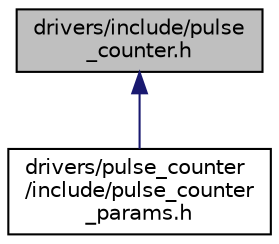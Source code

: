 digraph "drivers/include/pulse_counter.h"
{
 // LATEX_PDF_SIZE
  edge [fontname="Helvetica",fontsize="10",labelfontname="Helvetica",labelfontsize="10"];
  node [fontname="Helvetica",fontsize="10",shape=record];
  Node1 [label="drivers/include/pulse\l_counter.h",height=0.2,width=0.4,color="black", fillcolor="grey75", style="filled", fontcolor="black",tooltip="Driver for the pulse counter."];
  Node1 -> Node2 [dir="back",color="midnightblue",fontsize="10",style="solid",fontname="Helvetica"];
  Node2 [label="drivers/pulse_counter\l/include/pulse_counter\l_params.h",height=0.2,width=0.4,color="black", fillcolor="white", style="filled",URL="$pulse__counter__params_8h.html",tooltip="Default configuration for PULSE_COUNTER devices."];
}
